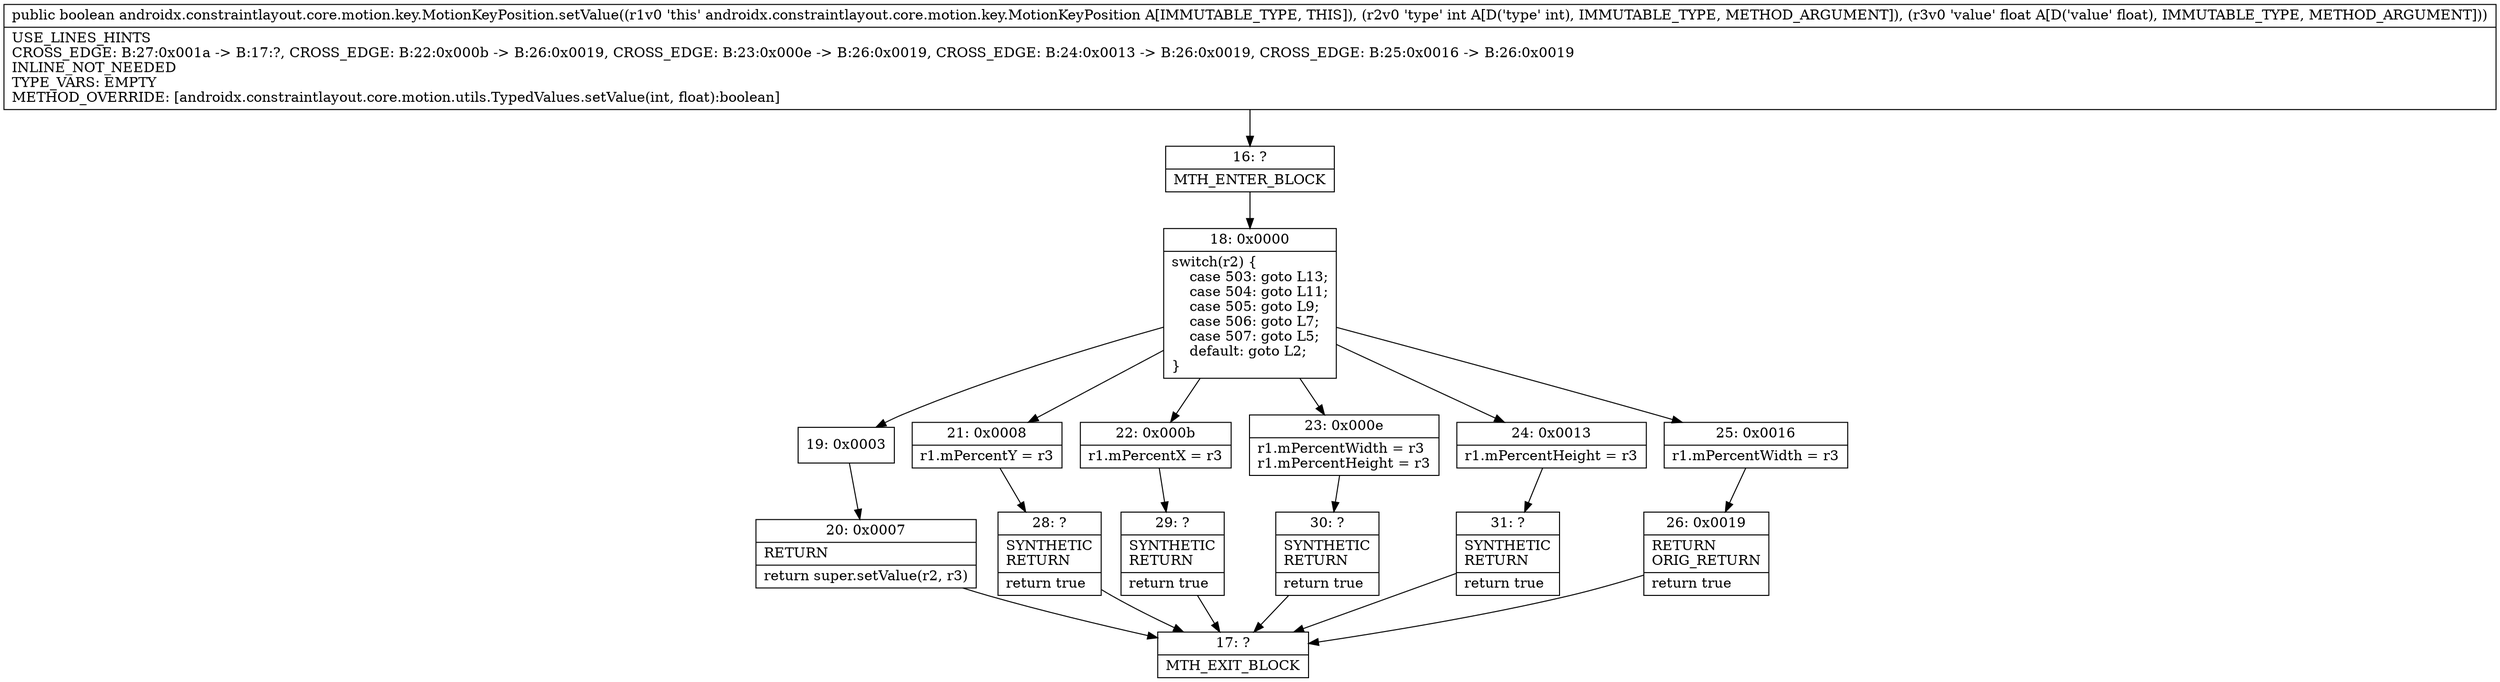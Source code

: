 digraph "CFG forandroidx.constraintlayout.core.motion.key.MotionKeyPosition.setValue(IF)Z" {
Node_16 [shape=record,label="{16\:\ ?|MTH_ENTER_BLOCK\l}"];
Node_18 [shape=record,label="{18\:\ 0x0000|switch(r2) \{\l    case 503: goto L13;\l    case 504: goto L11;\l    case 505: goto L9;\l    case 506: goto L7;\l    case 507: goto L5;\l    default: goto L2;\l\}\l}"];
Node_19 [shape=record,label="{19\:\ 0x0003}"];
Node_20 [shape=record,label="{20\:\ 0x0007|RETURN\l|return super.setValue(r2, r3)\l}"];
Node_17 [shape=record,label="{17\:\ ?|MTH_EXIT_BLOCK\l}"];
Node_21 [shape=record,label="{21\:\ 0x0008|r1.mPercentY = r3\l}"];
Node_28 [shape=record,label="{28\:\ ?|SYNTHETIC\lRETURN\l|return true\l}"];
Node_22 [shape=record,label="{22\:\ 0x000b|r1.mPercentX = r3\l}"];
Node_29 [shape=record,label="{29\:\ ?|SYNTHETIC\lRETURN\l|return true\l}"];
Node_23 [shape=record,label="{23\:\ 0x000e|r1.mPercentWidth = r3\lr1.mPercentHeight = r3\l}"];
Node_30 [shape=record,label="{30\:\ ?|SYNTHETIC\lRETURN\l|return true\l}"];
Node_24 [shape=record,label="{24\:\ 0x0013|r1.mPercentHeight = r3\l}"];
Node_31 [shape=record,label="{31\:\ ?|SYNTHETIC\lRETURN\l|return true\l}"];
Node_25 [shape=record,label="{25\:\ 0x0016|r1.mPercentWidth = r3\l}"];
Node_26 [shape=record,label="{26\:\ 0x0019|RETURN\lORIG_RETURN\l|return true\l}"];
MethodNode[shape=record,label="{public boolean androidx.constraintlayout.core.motion.key.MotionKeyPosition.setValue((r1v0 'this' androidx.constraintlayout.core.motion.key.MotionKeyPosition A[IMMUTABLE_TYPE, THIS]), (r2v0 'type' int A[D('type' int), IMMUTABLE_TYPE, METHOD_ARGUMENT]), (r3v0 'value' float A[D('value' float), IMMUTABLE_TYPE, METHOD_ARGUMENT]))  | USE_LINES_HINTS\lCROSS_EDGE: B:27:0x001a \-\> B:17:?, CROSS_EDGE: B:22:0x000b \-\> B:26:0x0019, CROSS_EDGE: B:23:0x000e \-\> B:26:0x0019, CROSS_EDGE: B:24:0x0013 \-\> B:26:0x0019, CROSS_EDGE: B:25:0x0016 \-\> B:26:0x0019\lINLINE_NOT_NEEDED\lTYPE_VARS: EMPTY\lMETHOD_OVERRIDE: [androidx.constraintlayout.core.motion.utils.TypedValues.setValue(int, float):boolean]\l}"];
MethodNode -> Node_16;Node_16 -> Node_18;
Node_18 -> Node_19;
Node_18 -> Node_21;
Node_18 -> Node_22;
Node_18 -> Node_23;
Node_18 -> Node_24;
Node_18 -> Node_25;
Node_19 -> Node_20;
Node_20 -> Node_17;
Node_21 -> Node_28;
Node_28 -> Node_17;
Node_22 -> Node_29;
Node_29 -> Node_17;
Node_23 -> Node_30;
Node_30 -> Node_17;
Node_24 -> Node_31;
Node_31 -> Node_17;
Node_25 -> Node_26;
Node_26 -> Node_17;
}

